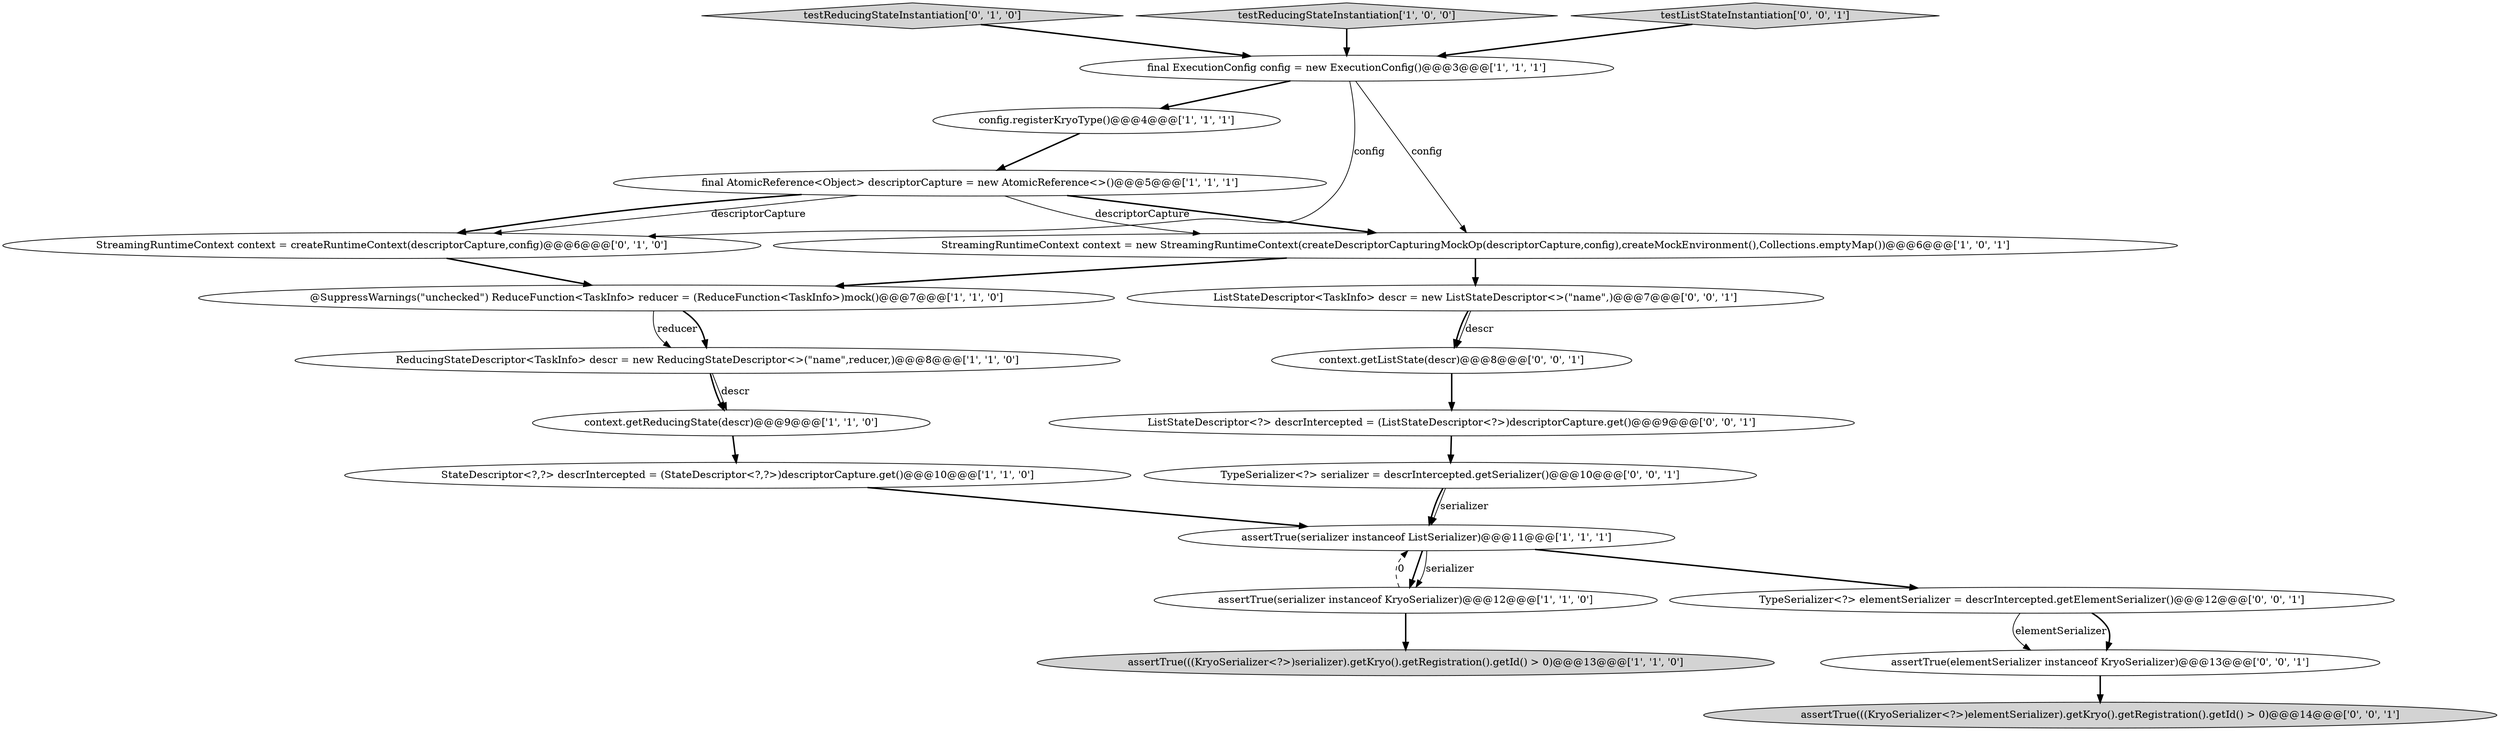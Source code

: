 digraph {
2 [style = filled, label = "context.getReducingState(descr)@@@9@@@['1', '1', '0']", fillcolor = white, shape = ellipse image = "AAA0AAABBB1BBB"];
20 [style = filled, label = "assertTrue(elementSerializer instanceof KryoSerializer)@@@13@@@['0', '0', '1']", fillcolor = white, shape = ellipse image = "AAA0AAABBB3BBB"];
6 [style = filled, label = "final AtomicReference<Object> descriptorCapture = new AtomicReference<>()@@@5@@@['1', '1', '1']", fillcolor = white, shape = ellipse image = "AAA0AAABBB1BBB"];
13 [style = filled, label = "testReducingStateInstantiation['0', '1', '0']", fillcolor = lightgray, shape = diamond image = "AAA0AAABBB2BBB"];
4 [style = filled, label = "StateDescriptor<?,?> descrIntercepted = (StateDescriptor<?,?>)descriptorCapture.get()@@@10@@@['1', '1', '0']", fillcolor = white, shape = ellipse image = "AAA0AAABBB1BBB"];
15 [style = filled, label = "ListStateDescriptor<?> descrIntercepted = (ListStateDescriptor<?>)descriptorCapture.get()@@@9@@@['0', '0', '1']", fillcolor = white, shape = ellipse image = "AAA0AAABBB3BBB"];
1 [style = filled, label = "config.registerKryoType()@@@4@@@['1', '1', '1']", fillcolor = white, shape = ellipse image = "AAA0AAABBB1BBB"];
11 [style = filled, label = "testReducingStateInstantiation['1', '0', '0']", fillcolor = lightgray, shape = diamond image = "AAA0AAABBB1BBB"];
12 [style = filled, label = "StreamingRuntimeContext context = createRuntimeContext(descriptorCapture,config)@@@6@@@['0', '1', '0']", fillcolor = white, shape = ellipse image = "AAA0AAABBB2BBB"];
5 [style = filled, label = "StreamingRuntimeContext context = new StreamingRuntimeContext(createDescriptorCapturingMockOp(descriptorCapture,config),createMockEnvironment(),Collections.emptyMap())@@@6@@@['1', '0', '1']", fillcolor = white, shape = ellipse image = "AAA0AAABBB1BBB"];
9 [style = filled, label = "assertTrue(serializer instanceof ListSerializer)@@@11@@@['1', '1', '1']", fillcolor = white, shape = ellipse image = "AAA0AAABBB1BBB"];
0 [style = filled, label = "ReducingStateDescriptor<TaskInfo> descr = new ReducingStateDescriptor<>(\"name\",reducer,)@@@8@@@['1', '1', '0']", fillcolor = white, shape = ellipse image = "AAA0AAABBB1BBB"];
3 [style = filled, label = "assertTrue(serializer instanceof KryoSerializer)@@@12@@@['1', '1', '0']", fillcolor = white, shape = ellipse image = "AAA0AAABBB1BBB"];
17 [style = filled, label = "TypeSerializer<?> serializer = descrIntercepted.getSerializer()@@@10@@@['0', '0', '1']", fillcolor = white, shape = ellipse image = "AAA0AAABBB3BBB"];
16 [style = filled, label = "context.getListState(descr)@@@8@@@['0', '0', '1']", fillcolor = white, shape = ellipse image = "AAA0AAABBB3BBB"];
14 [style = filled, label = "TypeSerializer<?> elementSerializer = descrIntercepted.getElementSerializer()@@@12@@@['0', '0', '1']", fillcolor = white, shape = ellipse image = "AAA0AAABBB3BBB"];
8 [style = filled, label = "@SuppressWarnings(\"unchecked\") ReduceFunction<TaskInfo> reducer = (ReduceFunction<TaskInfo>)mock()@@@7@@@['1', '1', '0']", fillcolor = white, shape = ellipse image = "AAA0AAABBB1BBB"];
7 [style = filled, label = "assertTrue(((KryoSerializer<?>)serializer).getKryo().getRegistration().getId() > 0)@@@13@@@['1', '1', '0']", fillcolor = lightgray, shape = ellipse image = "AAA0AAABBB1BBB"];
21 [style = filled, label = "ListStateDescriptor<TaskInfo> descr = new ListStateDescriptor<>(\"name\",)@@@7@@@['0', '0', '1']", fillcolor = white, shape = ellipse image = "AAA0AAABBB3BBB"];
10 [style = filled, label = "final ExecutionConfig config = new ExecutionConfig()@@@3@@@['1', '1', '1']", fillcolor = white, shape = ellipse image = "AAA0AAABBB1BBB"];
19 [style = filled, label = "assertTrue(((KryoSerializer<?>)elementSerializer).getKryo().getRegistration().getId() > 0)@@@14@@@['0', '0', '1']", fillcolor = lightgray, shape = ellipse image = "AAA0AAABBB3BBB"];
18 [style = filled, label = "testListStateInstantiation['0', '0', '1']", fillcolor = lightgray, shape = diamond image = "AAA0AAABBB3BBB"];
4->9 [style = bold, label=""];
13->10 [style = bold, label=""];
5->8 [style = bold, label=""];
16->15 [style = bold, label=""];
17->9 [style = bold, label=""];
0->2 [style = bold, label=""];
0->2 [style = solid, label="descr"];
2->4 [style = bold, label=""];
8->0 [style = solid, label="reducer"];
6->12 [style = solid, label="descriptorCapture"];
8->0 [style = bold, label=""];
5->21 [style = bold, label=""];
6->5 [style = bold, label=""];
15->17 [style = bold, label=""];
1->6 [style = bold, label=""];
10->5 [style = solid, label="config"];
18->10 [style = bold, label=""];
3->7 [style = bold, label=""];
3->9 [style = dashed, label="0"];
11->10 [style = bold, label=""];
12->8 [style = bold, label=""];
10->12 [style = solid, label="config"];
9->14 [style = bold, label=""];
21->16 [style = bold, label=""];
9->3 [style = bold, label=""];
21->16 [style = solid, label="descr"];
14->20 [style = solid, label="elementSerializer"];
6->5 [style = solid, label="descriptorCapture"];
20->19 [style = bold, label=""];
10->1 [style = bold, label=""];
9->3 [style = solid, label="serializer"];
14->20 [style = bold, label=""];
17->9 [style = solid, label="serializer"];
6->12 [style = bold, label=""];
}
